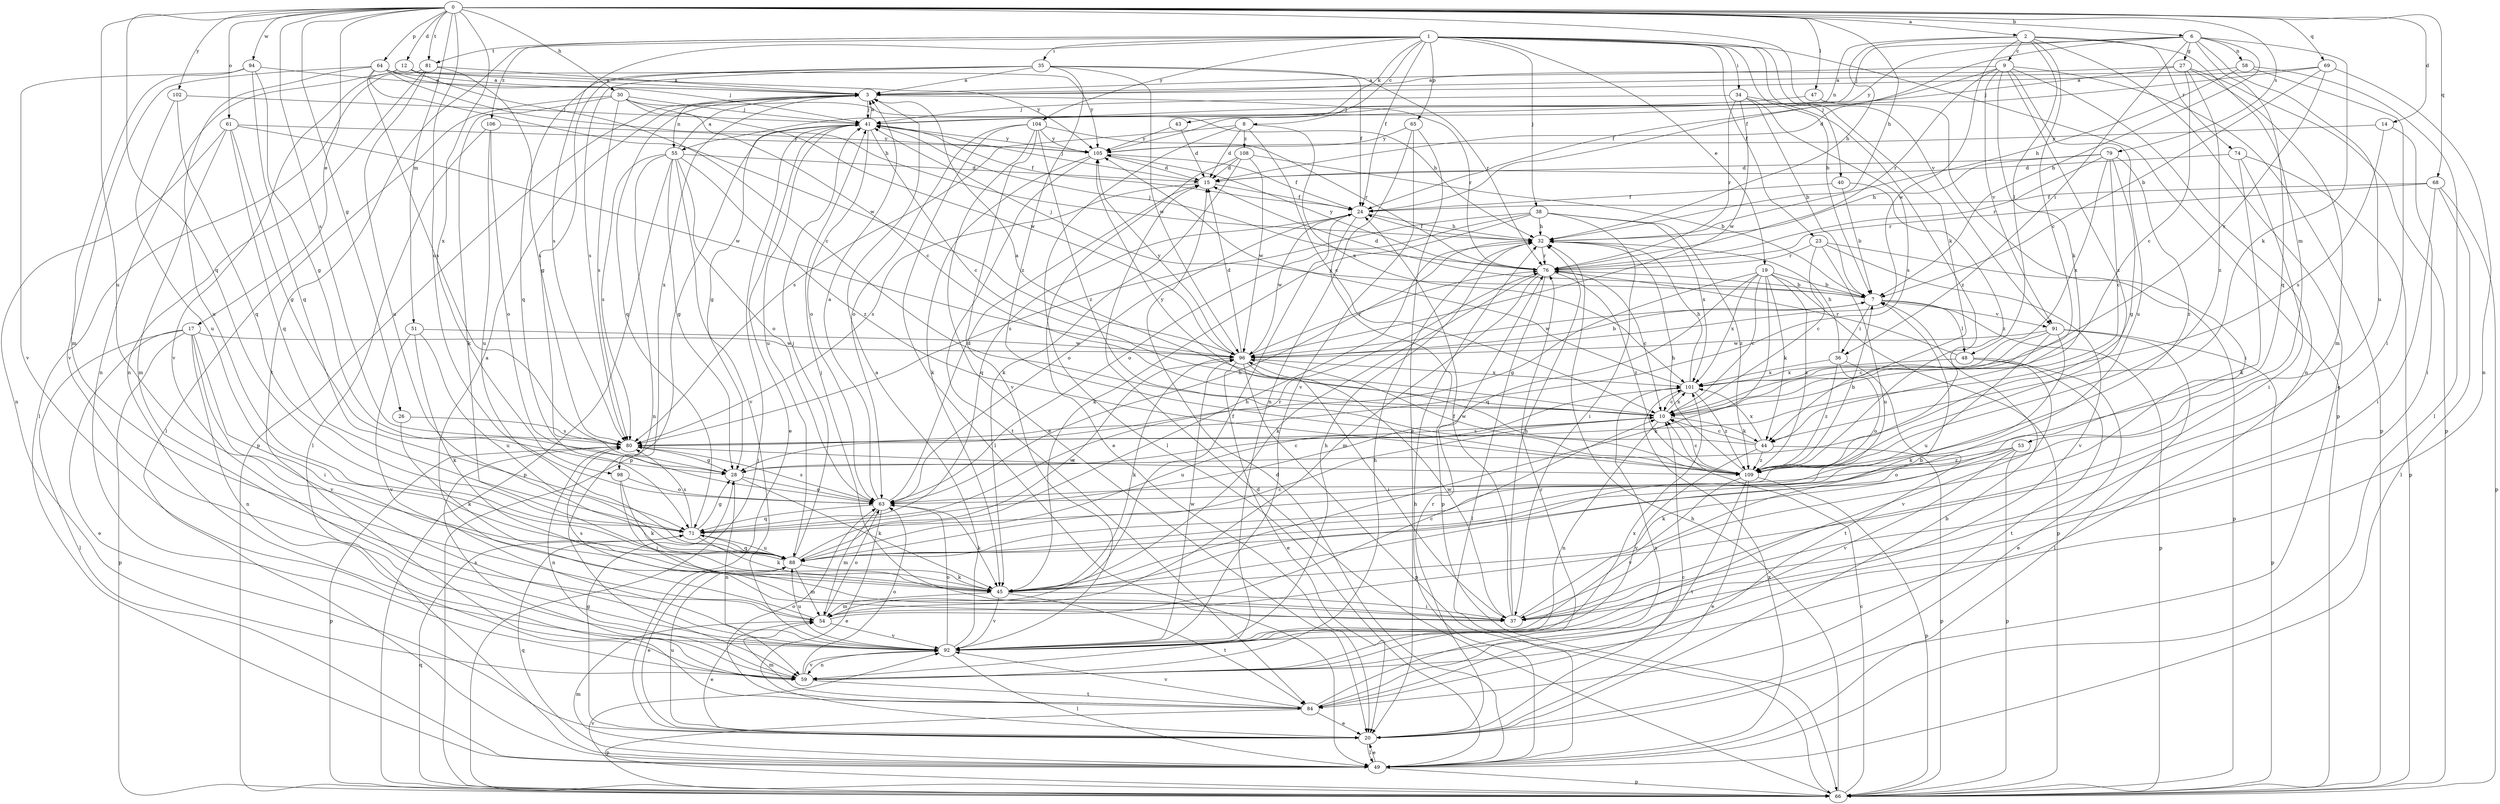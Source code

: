 strict digraph  {
0;
1;
2;
3;
6;
7;
8;
9;
10;
12;
14;
15;
17;
19;
20;
23;
24;
26;
27;
28;
30;
32;
34;
35;
36;
37;
38;
40;
41;
43;
44;
45;
47;
48;
49;
51;
53;
54;
55;
58;
59;
61;
63;
64;
65;
66;
68;
69;
71;
74;
76;
79;
80;
81;
84;
88;
91;
92;
94;
96;
98;
101;
102;
104;
105;
106;
108;
109;
0 -> 2  [label=a];
0 -> 6  [label=b];
0 -> 12  [label=d];
0 -> 14  [label=d];
0 -> 17  [label=e];
0 -> 26  [label=g];
0 -> 30  [label=h];
0 -> 32  [label=h];
0 -> 47  [label=l];
0 -> 51  [label=m];
0 -> 61  [label=o];
0 -> 63  [label=o];
0 -> 64  [label=p];
0 -> 68  [label=q];
0 -> 69  [label=q];
0 -> 71  [label=q];
0 -> 79  [label=s];
0 -> 80  [label=s];
0 -> 81  [label=t];
0 -> 88  [label=u];
0 -> 91  [label=v];
0 -> 94  [label=w];
0 -> 98  [label=x];
0 -> 102  [label=y];
1 -> 7  [label=b];
1 -> 8  [label=c];
1 -> 19  [label=e];
1 -> 23  [label=f];
1 -> 24  [label=f];
1 -> 34  [label=i];
1 -> 35  [label=i];
1 -> 38  [label=j];
1 -> 40  [label=j];
1 -> 43  [label=k];
1 -> 44  [label=k];
1 -> 65  [label=p];
1 -> 66  [label=p];
1 -> 80  [label=s];
1 -> 81  [label=t];
1 -> 84  [label=t];
1 -> 104  [label=y];
1 -> 106  [label=z];
2 -> 9  [label=c];
2 -> 10  [label=c];
2 -> 20  [label=e];
2 -> 32  [label=h];
2 -> 48  [label=l];
2 -> 53  [label=m];
2 -> 55  [label=n];
2 -> 74  [label=r];
2 -> 96  [label=w];
3 -> 41  [label=j];
3 -> 55  [label=n];
3 -> 66  [label=p];
3 -> 71  [label=q];
3 -> 76  [label=r];
3 -> 98  [label=x];
6 -> 7  [label=b];
6 -> 24  [label=f];
6 -> 27  [label=g];
6 -> 36  [label=i];
6 -> 41  [label=j];
6 -> 44  [label=k];
6 -> 58  [label=n];
6 -> 71  [label=q];
6 -> 88  [label=u];
6 -> 105  [label=y];
7 -> 15  [label=d];
7 -> 36  [label=i];
7 -> 41  [label=j];
7 -> 48  [label=l];
7 -> 66  [label=p];
7 -> 91  [label=v];
7 -> 96  [label=w];
8 -> 10  [label=c];
8 -> 15  [label=d];
8 -> 49  [label=l];
8 -> 80  [label=s];
8 -> 101  [label=x];
8 -> 108  [label=z];
9 -> 3  [label=a];
9 -> 24  [label=f];
9 -> 44  [label=k];
9 -> 59  [label=n];
9 -> 66  [label=p];
9 -> 76  [label=r];
9 -> 88  [label=u];
9 -> 91  [label=v];
9 -> 109  [label=z];
10 -> 3  [label=a];
10 -> 44  [label=k];
10 -> 59  [label=n];
10 -> 80  [label=s];
10 -> 101  [label=x];
12 -> 3  [label=a];
12 -> 10  [label=c];
12 -> 59  [label=n];
12 -> 92  [label=v];
12 -> 105  [label=y];
14 -> 37  [label=i];
14 -> 80  [label=s];
14 -> 105  [label=y];
15 -> 24  [label=f];
15 -> 41  [label=j];
15 -> 80  [label=s];
17 -> 20  [label=e];
17 -> 37  [label=i];
17 -> 49  [label=l];
17 -> 59  [label=n];
17 -> 66  [label=p];
17 -> 92  [label=v];
17 -> 96  [label=w];
19 -> 7  [label=b];
19 -> 10  [label=c];
19 -> 28  [label=g];
19 -> 44  [label=k];
19 -> 45  [label=k];
19 -> 66  [label=p];
19 -> 71  [label=q];
19 -> 101  [label=x];
19 -> 109  [label=z];
20 -> 7  [label=b];
20 -> 10  [label=c];
20 -> 28  [label=g];
20 -> 49  [label=l];
20 -> 76  [label=r];
20 -> 88  [label=u];
23 -> 10  [label=c];
23 -> 66  [label=p];
23 -> 76  [label=r];
23 -> 88  [label=u];
23 -> 92  [label=v];
24 -> 32  [label=h];
24 -> 63  [label=o];
24 -> 66  [label=p];
24 -> 71  [label=q];
24 -> 96  [label=w];
26 -> 45  [label=k];
26 -> 80  [label=s];
27 -> 3  [label=a];
27 -> 10  [label=c];
27 -> 41  [label=j];
27 -> 54  [label=m];
27 -> 66  [label=p];
27 -> 109  [label=z];
28 -> 10  [label=c];
28 -> 45  [label=k];
28 -> 59  [label=n];
28 -> 63  [label=o];
30 -> 10  [label=c];
30 -> 32  [label=h];
30 -> 41  [label=j];
30 -> 45  [label=k];
30 -> 49  [label=l];
30 -> 80  [label=s];
30 -> 96  [label=w];
32 -> 24  [label=f];
32 -> 76  [label=r];
34 -> 7  [label=b];
34 -> 41  [label=j];
34 -> 76  [label=r];
34 -> 80  [label=s];
34 -> 96  [label=w];
34 -> 109  [label=z];
35 -> 3  [label=a];
35 -> 24  [label=f];
35 -> 28  [label=g];
35 -> 71  [label=q];
35 -> 76  [label=r];
35 -> 80  [label=s];
35 -> 96  [label=w];
35 -> 109  [label=z];
36 -> 32  [label=h];
36 -> 63  [label=o];
36 -> 84  [label=t];
36 -> 101  [label=x];
36 -> 109  [label=z];
37 -> 7  [label=b];
37 -> 24  [label=f];
37 -> 32  [label=h];
37 -> 41  [label=j];
37 -> 80  [label=s];
37 -> 96  [label=w];
38 -> 32  [label=h];
38 -> 37  [label=i];
38 -> 45  [label=k];
38 -> 63  [label=o];
38 -> 80  [label=s];
38 -> 101  [label=x];
38 -> 109  [label=z];
40 -> 7  [label=b];
40 -> 24  [label=f];
40 -> 109  [label=z];
41 -> 3  [label=a];
41 -> 10  [label=c];
41 -> 20  [label=e];
41 -> 24  [label=f];
41 -> 28  [label=g];
41 -> 63  [label=o];
41 -> 66  [label=p];
41 -> 88  [label=u];
41 -> 105  [label=y];
43 -> 15  [label=d];
43 -> 105  [label=y];
44 -> 10  [label=c];
44 -> 66  [label=p];
44 -> 92  [label=v];
44 -> 101  [label=x];
44 -> 105  [label=y];
44 -> 109  [label=z];
45 -> 37  [label=i];
45 -> 54  [label=m];
45 -> 84  [label=t];
45 -> 92  [label=v];
47 -> 37  [label=i];
47 -> 41  [label=j];
48 -> 20  [label=e];
48 -> 76  [label=r];
48 -> 84  [label=t];
48 -> 92  [label=v];
48 -> 101  [label=x];
49 -> 15  [label=d];
49 -> 20  [label=e];
49 -> 32  [label=h];
49 -> 54  [label=m];
49 -> 66  [label=p];
49 -> 71  [label=q];
49 -> 101  [label=x];
51 -> 45  [label=k];
51 -> 88  [label=u];
51 -> 92  [label=v];
51 -> 96  [label=w];
53 -> 45  [label=k];
53 -> 63  [label=o];
53 -> 66  [label=p];
53 -> 92  [label=v];
53 -> 109  [label=z];
54 -> 3  [label=a];
54 -> 10  [label=c];
54 -> 20  [label=e];
54 -> 24  [label=f];
54 -> 63  [label=o];
54 -> 92  [label=v];
55 -> 3  [label=a];
55 -> 15  [label=d];
55 -> 28  [label=g];
55 -> 59  [label=n];
55 -> 63  [label=o];
55 -> 66  [label=p];
55 -> 80  [label=s];
55 -> 92  [label=v];
55 -> 109  [label=z];
58 -> 3  [label=a];
58 -> 32  [label=h];
58 -> 37  [label=i];
58 -> 49  [label=l];
59 -> 32  [label=h];
59 -> 63  [label=o];
59 -> 80  [label=s];
59 -> 84  [label=t];
59 -> 92  [label=v];
59 -> 101  [label=x];
61 -> 28  [label=g];
61 -> 54  [label=m];
61 -> 59  [label=n];
61 -> 71  [label=q];
61 -> 96  [label=w];
61 -> 105  [label=y];
63 -> 3  [label=a];
63 -> 15  [label=d];
63 -> 20  [label=e];
63 -> 32  [label=h];
63 -> 45  [label=k];
63 -> 54  [label=m];
63 -> 71  [label=q];
63 -> 80  [label=s];
64 -> 3  [label=a];
64 -> 32  [label=h];
64 -> 41  [label=j];
64 -> 80  [label=s];
64 -> 88  [label=u];
64 -> 92  [label=v];
64 -> 96  [label=w];
64 -> 105  [label=y];
65 -> 20  [label=e];
65 -> 59  [label=n];
65 -> 92  [label=v];
65 -> 105  [label=y];
66 -> 10  [label=c];
66 -> 15  [label=d];
66 -> 32  [label=h];
66 -> 41  [label=j];
66 -> 71  [label=q];
66 -> 92  [label=v];
68 -> 24  [label=f];
68 -> 37  [label=i];
68 -> 49  [label=l];
68 -> 66  [label=p];
68 -> 76  [label=r];
69 -> 3  [label=a];
69 -> 7  [label=b];
69 -> 15  [label=d];
69 -> 59  [label=n];
69 -> 101  [label=x];
71 -> 28  [label=g];
71 -> 45  [label=k];
71 -> 76  [label=r];
71 -> 80  [label=s];
71 -> 88  [label=u];
74 -> 15  [label=d];
74 -> 37  [label=i];
74 -> 45  [label=k];
74 -> 66  [label=p];
76 -> 7  [label=b];
76 -> 10  [label=c];
76 -> 41  [label=j];
76 -> 45  [label=k];
76 -> 49  [label=l];
76 -> 54  [label=m];
76 -> 105  [label=y];
76 -> 109  [label=z];
79 -> 10  [label=c];
79 -> 15  [label=d];
79 -> 28  [label=g];
79 -> 32  [label=h];
79 -> 76  [label=r];
79 -> 101  [label=x];
79 -> 109  [label=z];
80 -> 28  [label=g];
80 -> 59  [label=n];
80 -> 66  [label=p];
80 -> 109  [label=z];
81 -> 3  [label=a];
81 -> 49  [label=l];
81 -> 59  [label=n];
81 -> 80  [label=s];
81 -> 88  [label=u];
84 -> 20  [label=e];
84 -> 54  [label=m];
84 -> 63  [label=o];
84 -> 66  [label=p];
84 -> 76  [label=r];
84 -> 92  [label=v];
84 -> 101  [label=x];
88 -> 10  [label=c];
88 -> 20  [label=e];
88 -> 32  [label=h];
88 -> 41  [label=j];
88 -> 45  [label=k];
88 -> 54  [label=m];
88 -> 71  [label=q];
88 -> 96  [label=w];
91 -> 10  [label=c];
91 -> 45  [label=k];
91 -> 49  [label=l];
91 -> 66  [label=p];
91 -> 88  [label=u];
91 -> 96  [label=w];
92 -> 3  [label=a];
92 -> 32  [label=h];
92 -> 49  [label=l];
92 -> 59  [label=n];
92 -> 63  [label=o];
92 -> 88  [label=u];
92 -> 96  [label=w];
94 -> 3  [label=a];
94 -> 28  [label=g];
94 -> 54  [label=m];
94 -> 71  [label=q];
94 -> 92  [label=v];
96 -> 7  [label=b];
96 -> 15  [label=d];
96 -> 20  [label=e];
96 -> 37  [label=i];
96 -> 45  [label=k];
96 -> 66  [label=p];
96 -> 76  [label=r];
96 -> 101  [label=x];
96 -> 105  [label=y];
98 -> 37  [label=i];
98 -> 45  [label=k];
98 -> 63  [label=o];
101 -> 10  [label=c];
101 -> 32  [label=h];
101 -> 88  [label=u];
101 -> 105  [label=y];
101 -> 109  [label=z];
102 -> 41  [label=j];
102 -> 71  [label=q];
102 -> 88  [label=u];
104 -> 20  [label=e];
104 -> 49  [label=l];
104 -> 63  [label=o];
104 -> 76  [label=r];
104 -> 92  [label=v];
104 -> 105  [label=y];
104 -> 109  [label=z];
105 -> 15  [label=d];
105 -> 24  [label=f];
105 -> 45  [label=k];
105 -> 84  [label=t];
106 -> 49  [label=l];
106 -> 63  [label=o];
106 -> 88  [label=u];
106 -> 105  [label=y];
108 -> 7  [label=b];
108 -> 15  [label=d];
108 -> 20  [label=e];
108 -> 45  [label=k];
108 -> 96  [label=w];
109 -> 7  [label=b];
109 -> 10  [label=c];
109 -> 20  [label=e];
109 -> 32  [label=h];
109 -> 66  [label=p];
109 -> 84  [label=t];
109 -> 92  [label=v];
109 -> 96  [label=w];
}
